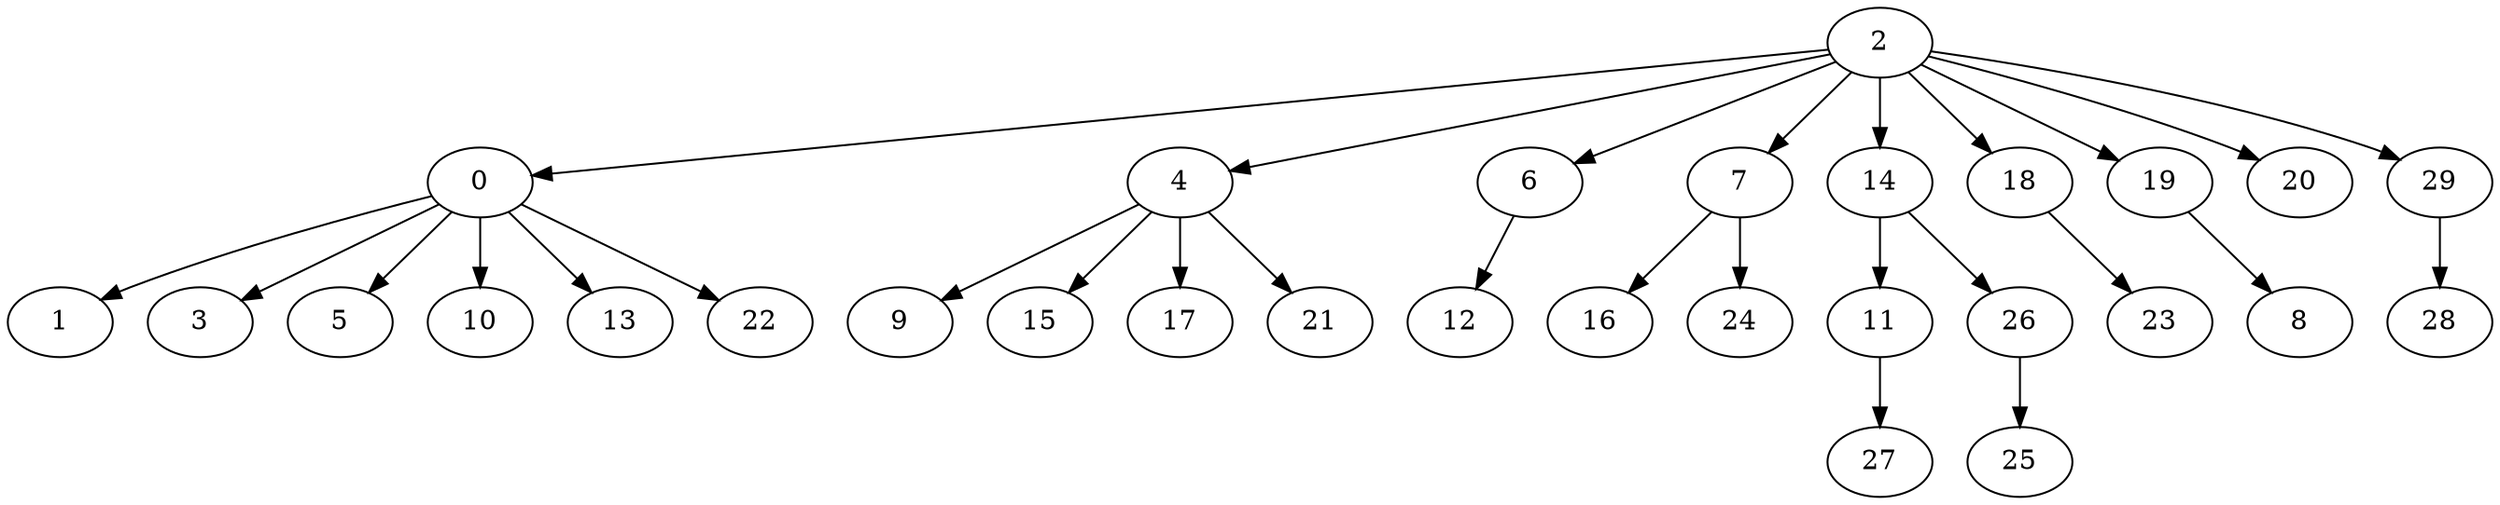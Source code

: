 digraph my_graph {
2 [label=2]
0 [label=0]
4 [label=4]
6 [label=6]
7 [label=7]
14 [label=14]
18 [label=18]
19 [label=19]
20 [label=20]
29 [label=29]
1 [label=1]
3 [label=3]
5 [label=5]
10 [label=10]
13 [label=13]
22 [label=22]
9 [label=9]
15 [label=15]
17 [label=17]
21 [label=21]
12 [label=12]
16 [label=16]
24 [label=24]
11 [label=11]
26 [label=26]
23 [label=23]
8 [label=8]
28 [label=28]
27 [label=27]
25 [label=25]
2->0
2->4
2->6
2->7
2->14
2->18
2->19
2->20
2->29
0->1
0->3
0->5
0->10
0->13
0->22
4->9
4->15
4->17
4->21
6->12
7->16
7->24
14->11
14->26
18->23
19->8
29->28
11->27
26->25
}